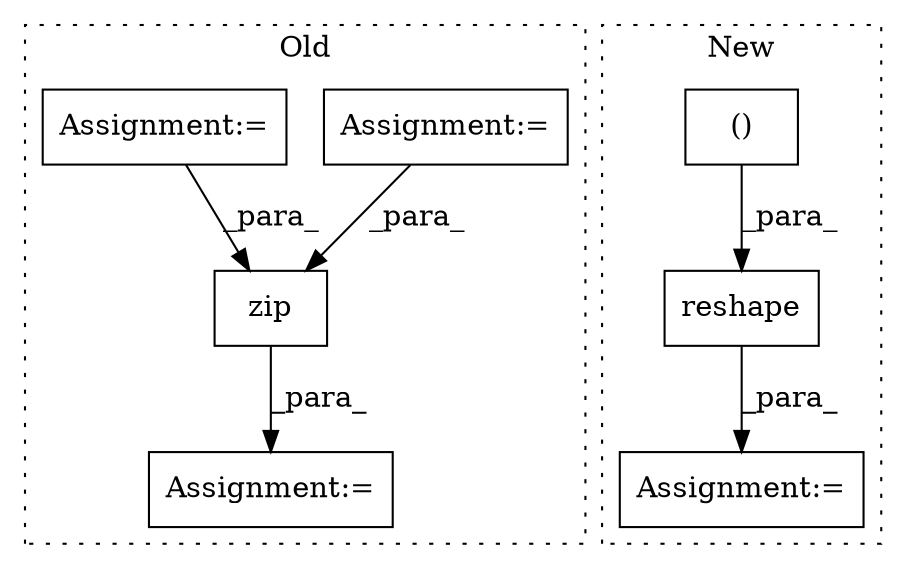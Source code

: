 digraph G {
subgraph cluster0 {
1 [label="zip" a="32" s="16933,16964" l="4,1" shape="box"];
3 [label="Assignment:=" a="7" s="16836,16965" l="85,2" shape="box"];
4 [label="Assignment:=" a="7" s="16516" l="1" shape="box"];
7 [label="Assignment:=" a="7" s="16671" l="1" shape="box"];
label = "Old";
style="dotted";
}
subgraph cluster1 {
2 [label="reshape" a="32" s="15872,15925" l="17,1" shape="box"];
5 [label="Assignment:=" a="7" s="15869" l="1" shape="box"];
6 [label="()" a="106" s="15889" l="25" shape="box"];
label = "New";
style="dotted";
}
1 -> 3 [label="_para_"];
2 -> 5 [label="_para_"];
4 -> 1 [label="_para_"];
6 -> 2 [label="_para_"];
7 -> 1 [label="_para_"];
}